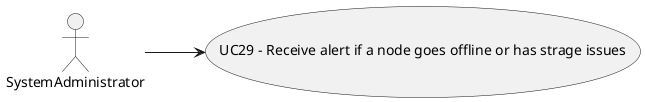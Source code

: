 @startuml

left to right direction
actor SystemAdministrator

usecase UC29 as "UC29 - Receive alert if a node goes offline or has strage issues"
SystemAdministrator --> UC29

@enduml